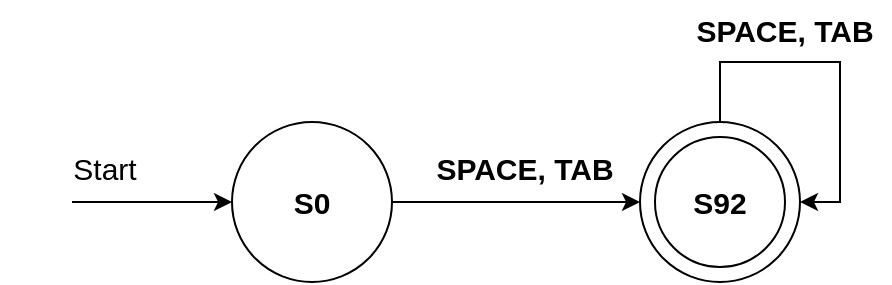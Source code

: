 <mxfile version="23.1.1" type="github">
  <diagram name="Page-1" id="3Jr4Tljm5j0yp5uo08Mj">
    <mxGraphModel dx="747" dy="424" grid="1" gridSize="10" guides="1" tooltips="1" connect="1" arrows="1" fold="1" page="1" pageScale="1" pageWidth="850" pageHeight="1100" math="0" shadow="0">
      <root>
        <mxCell id="0" />
        <mxCell id="1" parent="0" />
        <mxCell id="E_Ap-LwvXySsprRnROu_-12" style="edgeStyle=orthogonalEdgeStyle;rounded=0;orthogonalLoop=1;jettySize=auto;html=1;exitX=0.5;exitY=0;exitDx=0;exitDy=0;entryX=1;entryY=0.5;entryDx=0;entryDy=0;" edge="1" parent="1" source="E_Ap-LwvXySsprRnROu_-1" target="E_Ap-LwvXySsprRnROu_-1">
          <mxGeometry relative="1" as="geometry">
            <mxPoint x="500" y="590" as="targetPoint" />
            <Array as="points">
              <mxPoint x="440" y="530" />
              <mxPoint x="500" y="530" />
              <mxPoint x="500" y="600" />
            </Array>
          </mxGeometry>
        </mxCell>
        <mxCell id="E_Ap-LwvXySsprRnROu_-1" value="" style="ellipse;whiteSpace=wrap;html=1;aspect=fixed;" vertex="1" parent="1">
          <mxGeometry x="400" y="560" width="80" height="80" as="geometry" />
        </mxCell>
        <mxCell id="E_Ap-LwvXySsprRnROu_-2" value="" style="ellipse;whiteSpace=wrap;html=1;aspect=fixed;" vertex="1" parent="1">
          <mxGeometry x="196" y="560" width="80" height="80" as="geometry" />
        </mxCell>
        <mxCell id="E_Ap-LwvXySsprRnROu_-3" value="" style="endArrow=classic;html=1;rounded=0;entryX=0;entryY=0.5;entryDx=0;entryDy=0;" edge="1" parent="1">
          <mxGeometry width="50" height="50" relative="1" as="geometry">
            <mxPoint x="116" y="600" as="sourcePoint" />
            <mxPoint x="196" y="600" as="targetPoint" />
          </mxGeometry>
        </mxCell>
        <mxCell id="E_Ap-LwvXySsprRnROu_-4" value="" style="endArrow=classic;html=1;rounded=0;entryX=0;entryY=0.5;entryDx=0;entryDy=0;exitX=1;exitY=0.5;exitDx=0;exitDy=0;" edge="1" parent="1" source="E_Ap-LwvXySsprRnROu_-2" target="E_Ap-LwvXySsprRnROu_-1">
          <mxGeometry width="50" height="50" relative="1" as="geometry">
            <mxPoint x="286" y="630" as="sourcePoint" />
            <mxPoint x="406" y="630" as="targetPoint" />
          </mxGeometry>
        </mxCell>
        <mxCell id="E_Ap-LwvXySsprRnROu_-5" value="&lt;b style=&quot;font-size: 15px;&quot;&gt;S0&lt;/b&gt;" style="text;html=1;strokeColor=none;fillColor=none;align=center;verticalAlign=middle;whiteSpace=wrap;rounded=0;fontSize=15;" vertex="1" parent="1">
          <mxGeometry x="206" y="585" width="60" height="30" as="geometry" />
        </mxCell>
        <mxCell id="E_Ap-LwvXySsprRnROu_-6" value="SPACE, TAB" style="text;html=1;strokeColor=none;fillColor=none;align=center;verticalAlign=middle;whiteSpace=wrap;rounded=0;fontSize=15;fontStyle=1" vertex="1" parent="1">
          <mxGeometry x="290" y="567.5" width="105" height="30" as="geometry" />
        </mxCell>
        <mxCell id="E_Ap-LwvXySsprRnROu_-7" value="" style="ellipse;whiteSpace=wrap;html=1;aspect=fixed;" vertex="1" parent="1">
          <mxGeometry x="407.5" y="567.5" width="65" height="65" as="geometry" />
        </mxCell>
        <mxCell id="E_Ap-LwvXySsprRnROu_-8" value="&lt;b&gt;&lt;font style=&quot;font-size: 15px;&quot;&gt;S92&lt;/font&gt;&lt;/b&gt;" style="text;html=1;strokeColor=none;fillColor=none;align=center;verticalAlign=middle;whiteSpace=wrap;rounded=0;" vertex="1" parent="1">
          <mxGeometry x="410" y="585" width="60" height="30" as="geometry" />
        </mxCell>
        <mxCell id="E_Ap-LwvXySsprRnROu_-9" value="Start" style="text;html=1;strokeColor=none;fillColor=none;align=center;verticalAlign=middle;whiteSpace=wrap;rounded=0;fontSize=15;" vertex="1" parent="1">
          <mxGeometry x="80" y="567.5" width="105" height="30" as="geometry" />
        </mxCell>
        <mxCell id="E_Ap-LwvXySsprRnROu_-10" value="SPACE, TAB" style="text;html=1;strokeColor=none;fillColor=none;align=center;verticalAlign=middle;whiteSpace=wrap;rounded=0;fontSize=15;fontStyle=1" vertex="1" parent="1">
          <mxGeometry x="420" y="499" width="105" height="30" as="geometry" />
        </mxCell>
      </root>
    </mxGraphModel>
  </diagram>
</mxfile>
